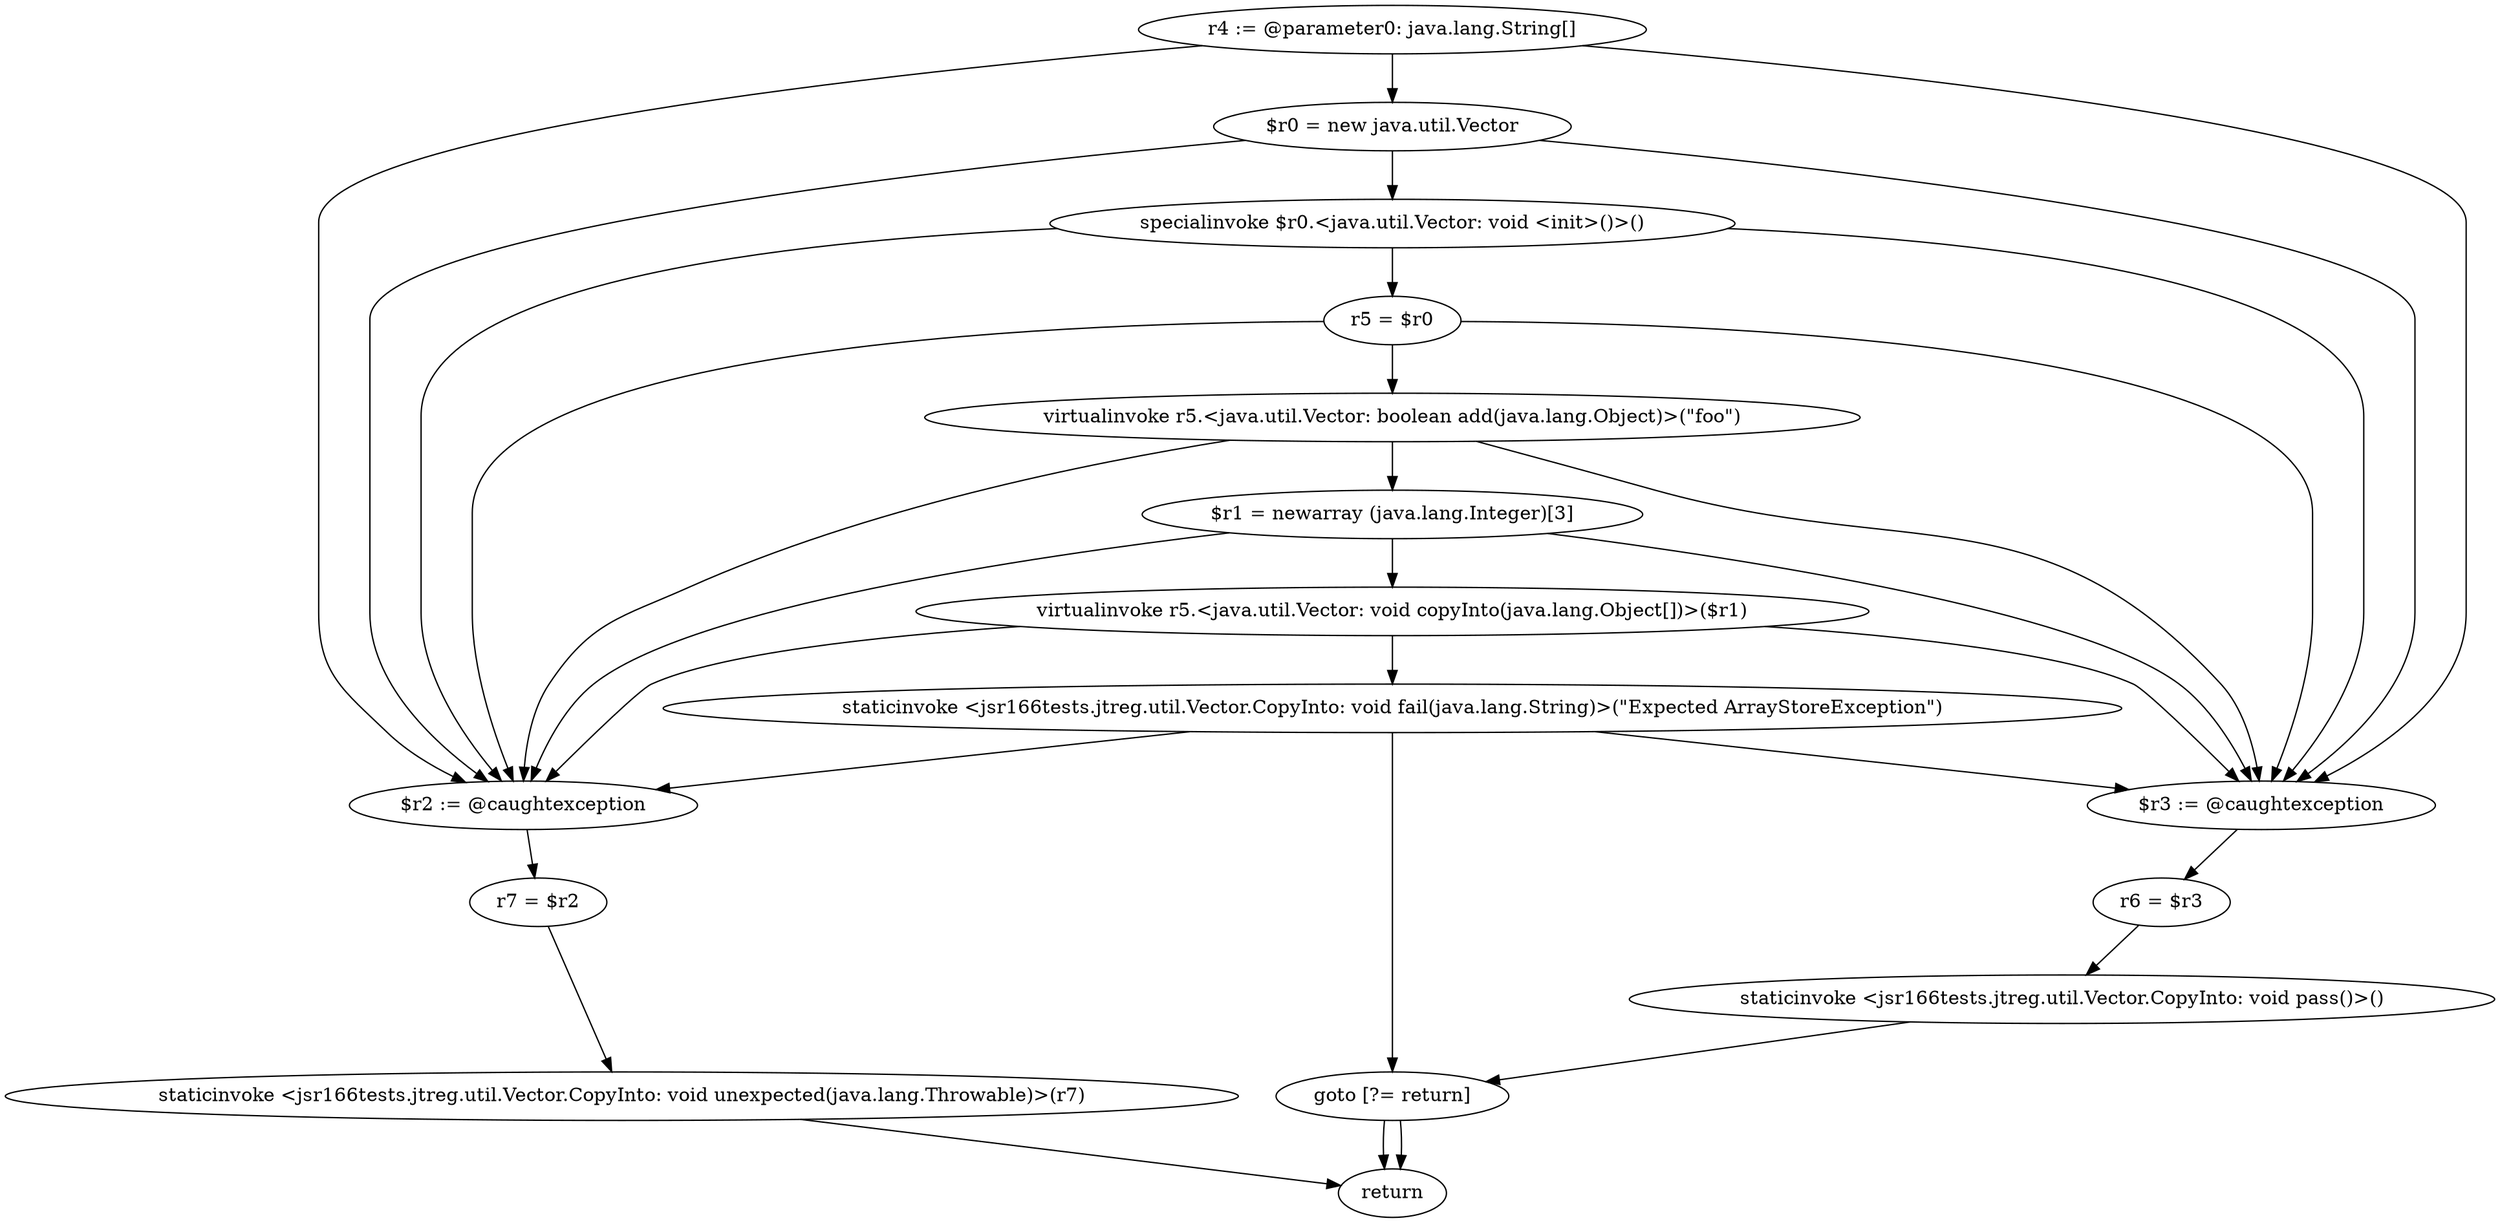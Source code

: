 digraph "unitGraph" {
    "r4 := @parameter0: java.lang.String[]"
    "$r0 = new java.util.Vector"
    "specialinvoke $r0.<java.util.Vector: void <init>()>()"
    "r5 = $r0"
    "virtualinvoke r5.<java.util.Vector: boolean add(java.lang.Object)>(\"foo\")"
    "$r1 = newarray (java.lang.Integer)[3]"
    "virtualinvoke r5.<java.util.Vector: void copyInto(java.lang.Object[])>($r1)"
    "staticinvoke <jsr166tests.jtreg.util.Vector.CopyInto: void fail(java.lang.String)>(\"Expected ArrayStoreException\")"
    "goto [?= return]"
    "$r3 := @caughtexception"
    "r6 = $r3"
    "staticinvoke <jsr166tests.jtreg.util.Vector.CopyInto: void pass()>()"
    "$r2 := @caughtexception"
    "r7 = $r2"
    "staticinvoke <jsr166tests.jtreg.util.Vector.CopyInto: void unexpected(java.lang.Throwable)>(r7)"
    "return"
    "r4 := @parameter0: java.lang.String[]"->"$r3 := @caughtexception";
    "r4 := @parameter0: java.lang.String[]"->"$r2 := @caughtexception";
    "r4 := @parameter0: java.lang.String[]"->"$r0 = new java.util.Vector";
    "$r0 = new java.util.Vector"->"$r3 := @caughtexception";
    "$r0 = new java.util.Vector"->"$r2 := @caughtexception";
    "$r0 = new java.util.Vector"->"specialinvoke $r0.<java.util.Vector: void <init>()>()";
    "specialinvoke $r0.<java.util.Vector: void <init>()>()"->"$r3 := @caughtexception";
    "specialinvoke $r0.<java.util.Vector: void <init>()>()"->"$r2 := @caughtexception";
    "specialinvoke $r0.<java.util.Vector: void <init>()>()"->"r5 = $r0";
    "r5 = $r0"->"$r3 := @caughtexception";
    "r5 = $r0"->"$r2 := @caughtexception";
    "r5 = $r0"->"virtualinvoke r5.<java.util.Vector: boolean add(java.lang.Object)>(\"foo\")";
    "virtualinvoke r5.<java.util.Vector: boolean add(java.lang.Object)>(\"foo\")"->"$r3 := @caughtexception";
    "virtualinvoke r5.<java.util.Vector: boolean add(java.lang.Object)>(\"foo\")"->"$r2 := @caughtexception";
    "virtualinvoke r5.<java.util.Vector: boolean add(java.lang.Object)>(\"foo\")"->"$r1 = newarray (java.lang.Integer)[3]";
    "$r1 = newarray (java.lang.Integer)[3]"->"$r3 := @caughtexception";
    "$r1 = newarray (java.lang.Integer)[3]"->"$r2 := @caughtexception";
    "$r1 = newarray (java.lang.Integer)[3]"->"virtualinvoke r5.<java.util.Vector: void copyInto(java.lang.Object[])>($r1)";
    "virtualinvoke r5.<java.util.Vector: void copyInto(java.lang.Object[])>($r1)"->"$r3 := @caughtexception";
    "virtualinvoke r5.<java.util.Vector: void copyInto(java.lang.Object[])>($r1)"->"$r2 := @caughtexception";
    "virtualinvoke r5.<java.util.Vector: void copyInto(java.lang.Object[])>($r1)"->"staticinvoke <jsr166tests.jtreg.util.Vector.CopyInto: void fail(java.lang.String)>(\"Expected ArrayStoreException\")";
    "staticinvoke <jsr166tests.jtreg.util.Vector.CopyInto: void fail(java.lang.String)>(\"Expected ArrayStoreException\")"->"$r3 := @caughtexception";
    "staticinvoke <jsr166tests.jtreg.util.Vector.CopyInto: void fail(java.lang.String)>(\"Expected ArrayStoreException\")"->"$r2 := @caughtexception";
    "staticinvoke <jsr166tests.jtreg.util.Vector.CopyInto: void fail(java.lang.String)>(\"Expected ArrayStoreException\")"->"goto [?= return]";
    "goto [?= return]"->"return";
    "$r3 := @caughtexception"->"r6 = $r3";
    "r6 = $r3"->"staticinvoke <jsr166tests.jtreg.util.Vector.CopyInto: void pass()>()";
    "staticinvoke <jsr166tests.jtreg.util.Vector.CopyInto: void pass()>()"->"goto [?= return]";
    "goto [?= return]"->"return";
    "$r2 := @caughtexception"->"r7 = $r2";
    "r7 = $r2"->"staticinvoke <jsr166tests.jtreg.util.Vector.CopyInto: void unexpected(java.lang.Throwable)>(r7)";
    "staticinvoke <jsr166tests.jtreg.util.Vector.CopyInto: void unexpected(java.lang.Throwable)>(r7)"->"return";
}
